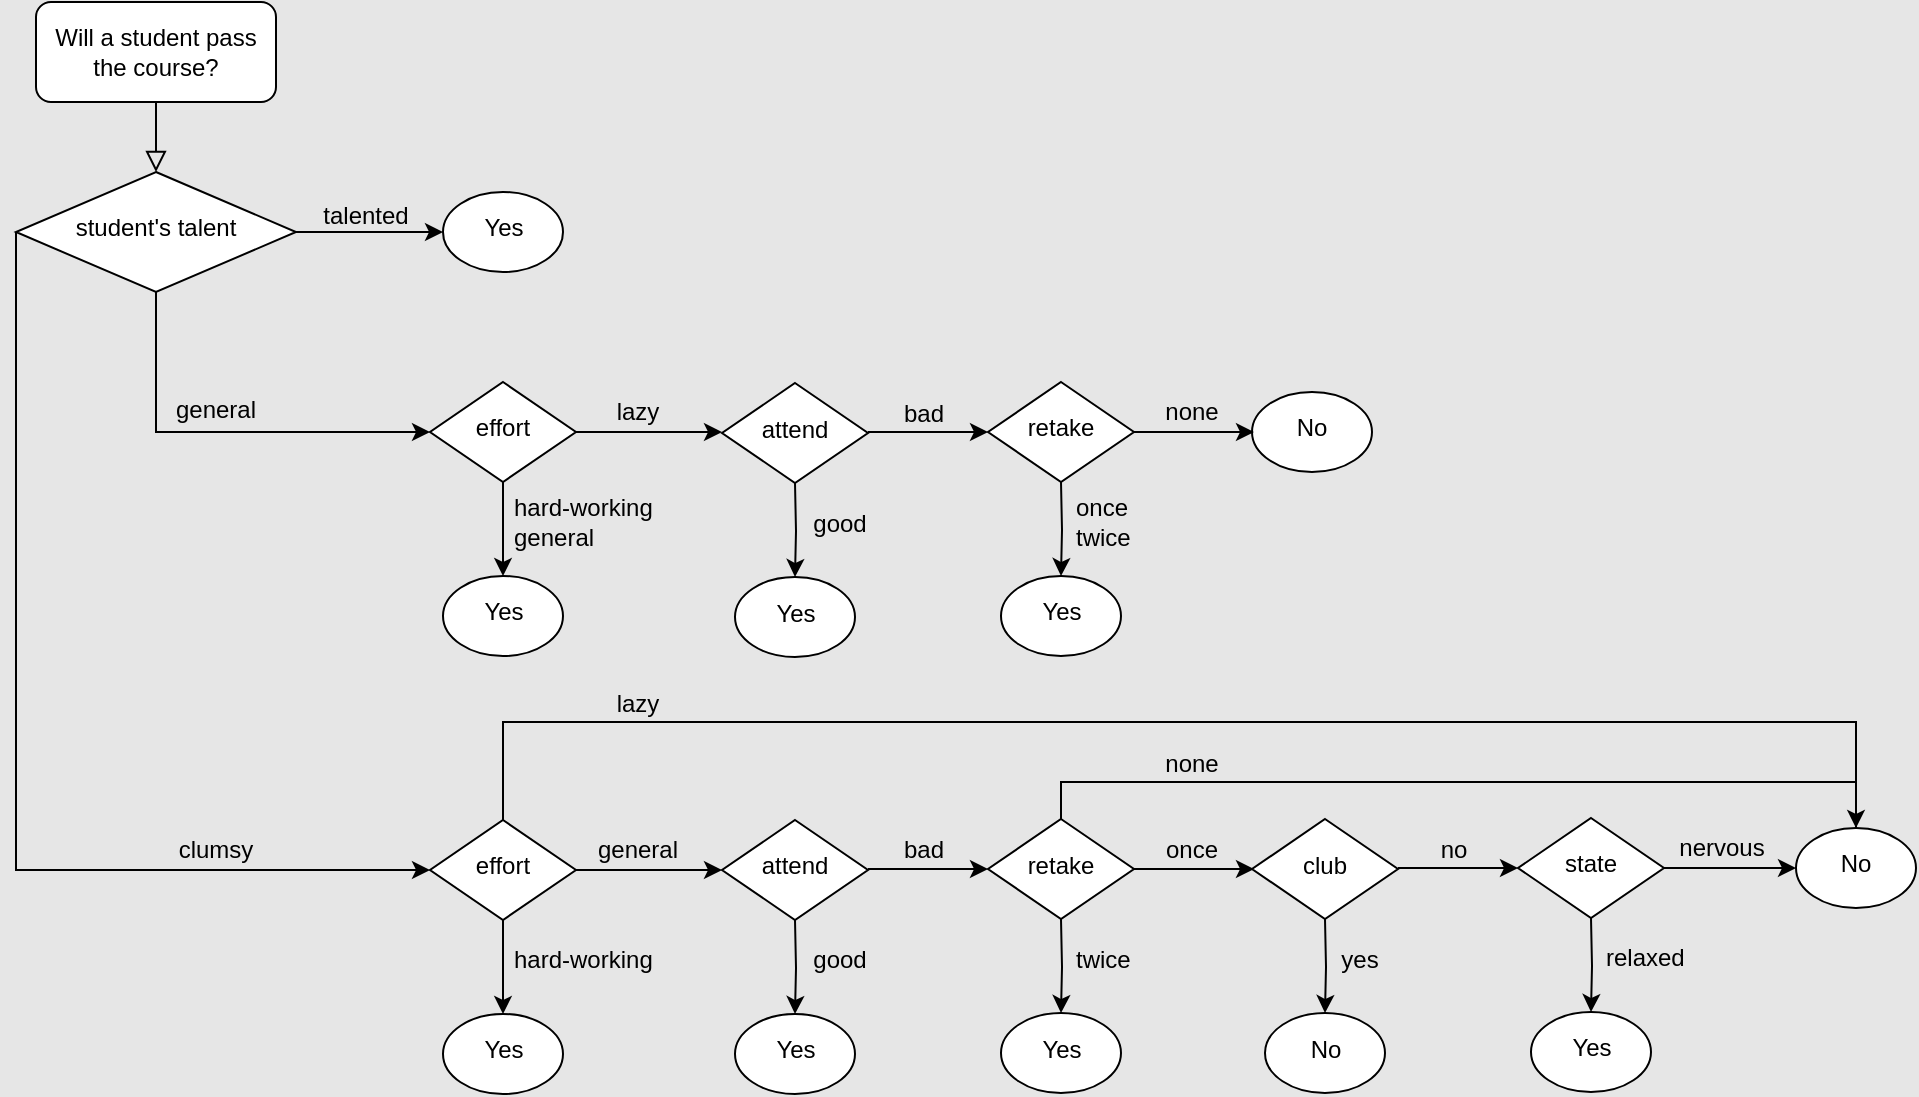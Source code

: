 <mxfile version="15.8.6" type="device"><diagram id="C5RBs43oDa-KdzZeNtuy" name="Page-1"><mxGraphModel dx="1437" dy="695" grid="0" gridSize="10" guides="1" tooltips="1" connect="1" arrows="1" fold="1" page="0" pageScale="1" pageWidth="827" pageHeight="1169" background="#E6E6E6" math="0" shadow="0"><root><mxCell id="WIyWlLk6GJQsqaUBKTNV-0"/><mxCell id="WIyWlLk6GJQsqaUBKTNV-1" parent="WIyWlLk6GJQsqaUBKTNV-0"/><mxCell id="WIyWlLk6GJQsqaUBKTNV-2" value="" style="rounded=0;html=1;jettySize=auto;orthogonalLoop=1;fontSize=11;endArrow=block;endFill=0;endSize=8;strokeWidth=1;shadow=0;labelBackgroundColor=none;edgeStyle=orthogonalEdgeStyle;" parent="WIyWlLk6GJQsqaUBKTNV-1" source="WIyWlLk6GJQsqaUBKTNV-3" target="WIyWlLk6GJQsqaUBKTNV-6" edge="1"><mxGeometry relative="1" as="geometry"/></mxCell><mxCell id="WIyWlLk6GJQsqaUBKTNV-3" value="Will a student pass the course?" style="rounded=1;whiteSpace=wrap;html=1;fontSize=12;glass=0;strokeWidth=1;shadow=0;" parent="WIyWlLk6GJQsqaUBKTNV-1" vertex="1"><mxGeometry x="40" y="40" width="120" height="50" as="geometry"/></mxCell><mxCell id="i489lInbm1TsHshtw7Je-1" value="" style="edgeStyle=orthogonalEdgeStyle;rounded=0;orthogonalLoop=1;jettySize=auto;html=1;" edge="1" parent="WIyWlLk6GJQsqaUBKTNV-1" source="WIyWlLk6GJQsqaUBKTNV-6" target="i489lInbm1TsHshtw7Je-0"><mxGeometry relative="1" as="geometry"/></mxCell><mxCell id="WIyWlLk6GJQsqaUBKTNV-6" value="student's talent" style="rhombus;whiteSpace=wrap;html=1;shadow=0;fontFamily=Helvetica;fontSize=12;align=center;strokeWidth=1;spacing=6;spacingTop=-4;" parent="WIyWlLk6GJQsqaUBKTNV-1" vertex="1"><mxGeometry x="30" y="125" width="140" height="60" as="geometry"/></mxCell><mxCell id="i489lInbm1TsHshtw7Je-0" value="Yes" style="ellipse;whiteSpace=wrap;html=1;shadow=0;strokeWidth=1;spacing=6;spacingTop=-4;" vertex="1" parent="WIyWlLk6GJQsqaUBKTNV-1"><mxGeometry x="243.5" y="135" width="60" height="40" as="geometry"/></mxCell><mxCell id="i489lInbm1TsHshtw7Je-2" value="&lt;div&gt;talented&lt;/div&gt;&lt;div&gt;&lt;br&gt;&lt;/div&gt;" style="text;html=1;strokeColor=none;fillColor=none;align=center;verticalAlign=middle;whiteSpace=wrap;rounded=0;" vertex="1" parent="WIyWlLk6GJQsqaUBKTNV-1"><mxGeometry x="175" y="139" width="60" height="30" as="geometry"/></mxCell><mxCell id="i489lInbm1TsHshtw7Je-7" value="" style="edgeStyle=orthogonalEdgeStyle;rounded=0;orthogonalLoop=1;jettySize=auto;html=1;exitX=0.5;exitY=1;exitDx=0;exitDy=0;" edge="1" parent="WIyWlLk6GJQsqaUBKTNV-1" source="WIyWlLk6GJQsqaUBKTNV-6" target="i489lInbm1TsHshtw7Je-6"><mxGeometry relative="1" as="geometry"><mxPoint x="170" y="255" as="sourcePoint"/><Array as="points"><mxPoint x="100" y="255"/></Array></mxGeometry></mxCell><mxCell id="i489lInbm1TsHshtw7Je-11" value="" style="edgeStyle=orthogonalEdgeStyle;rounded=0;orthogonalLoop=1;jettySize=auto;html=1;entryX=0;entryY=0.5;entryDx=0;entryDy=0;exitX=0;exitY=0.5;exitDx=0;exitDy=0;" edge="1" parent="WIyWlLk6GJQsqaUBKTNV-1" source="WIyWlLk6GJQsqaUBKTNV-6" target="i489lInbm1TsHshtw7Je-62"><mxGeometry relative="1" as="geometry"><mxPoint x="100" y="285" as="sourcePoint"/><mxPoint x="237" y="419" as="targetPoint"/><Array as="points"><mxPoint x="30" y="474"/></Array></mxGeometry></mxCell><mxCell id="i489lInbm1TsHshtw7Je-16" value="" style="edgeStyle=orthogonalEdgeStyle;rounded=0;orthogonalLoop=1;jettySize=auto;html=1;" edge="1" parent="WIyWlLk6GJQsqaUBKTNV-1" source="i489lInbm1TsHshtw7Je-6"><mxGeometry relative="1" as="geometry"><mxPoint x="383" y="255" as="targetPoint"/></mxGeometry></mxCell><mxCell id="i489lInbm1TsHshtw7Je-21" value="" style="edgeStyle=orthogonalEdgeStyle;rounded=0;orthogonalLoop=1;jettySize=auto;html=1;entryX=0.5;entryY=0;entryDx=0;entryDy=0;" edge="1" parent="WIyWlLk6GJQsqaUBKTNV-1" source="i489lInbm1TsHshtw7Je-6" target="i489lInbm1TsHshtw7Je-22"><mxGeometry relative="1" as="geometry"><mxPoint x="273.5" y="310" as="targetPoint"/></mxGeometry></mxCell><mxCell id="i489lInbm1TsHshtw7Je-6" value="effort" style="rhombus;whiteSpace=wrap;html=1;shadow=0;fontFamily=Helvetica;fontSize=12;align=center;strokeWidth=1;spacing=6;spacingTop=-4;" vertex="1" parent="WIyWlLk6GJQsqaUBKTNV-1"><mxGeometry x="237" y="230" width="73" height="50" as="geometry"/></mxCell><mxCell id="i489lInbm1TsHshtw7Je-8" value="&lt;div&gt;general&lt;/div&gt;" style="text;html=1;strokeColor=none;fillColor=none;align=center;verticalAlign=middle;whiteSpace=wrap;rounded=0;" vertex="1" parent="WIyWlLk6GJQsqaUBKTNV-1"><mxGeometry x="100" y="229" width="60" height="30" as="geometry"/></mxCell><mxCell id="i489lInbm1TsHshtw7Je-12" value="&lt;div&gt;clumsy&lt;/div&gt;" style="text;html=1;strokeColor=none;fillColor=none;align=center;verticalAlign=middle;whiteSpace=wrap;rounded=0;" vertex="1" parent="WIyWlLk6GJQsqaUBKTNV-1"><mxGeometry x="100" y="449" width="60" height="30" as="geometry"/></mxCell><mxCell id="i489lInbm1TsHshtw7Je-17" value="&lt;div&gt;attend&lt;/div&gt;" style="rhombus;whiteSpace=wrap;html=1;shadow=0;fontFamily=Helvetica;fontSize=12;align=center;strokeWidth=1;spacing=6;spacingTop=-4;" vertex="1" parent="WIyWlLk6GJQsqaUBKTNV-1"><mxGeometry x="383" y="230.5" width="73" height="50" as="geometry"/></mxCell><mxCell id="i489lInbm1TsHshtw7Je-22" value="Yes" style="ellipse;whiteSpace=wrap;html=1;shadow=0;strokeWidth=1;spacing=6;spacingTop=-4;" vertex="1" parent="WIyWlLk6GJQsqaUBKTNV-1"><mxGeometry x="243.5" y="327" width="60" height="40" as="geometry"/></mxCell><mxCell id="i489lInbm1TsHshtw7Je-26" value="" style="edgeStyle=orthogonalEdgeStyle;rounded=0;orthogonalLoop=1;jettySize=auto;html=1;entryX=0.5;entryY=0;entryDx=0;entryDy=0;" edge="1" parent="WIyWlLk6GJQsqaUBKTNV-1" target="i489lInbm1TsHshtw7Je-27"><mxGeometry relative="1" as="geometry"><mxPoint x="419.5" y="280.5" as="sourcePoint"/><mxPoint x="419.5" y="310.5" as="targetPoint"/></mxGeometry></mxCell><mxCell id="i489lInbm1TsHshtw7Je-27" value="Yes" style="ellipse;whiteSpace=wrap;html=1;shadow=0;strokeWidth=1;spacing=6;spacingTop=-4;" vertex="1" parent="WIyWlLk6GJQsqaUBKTNV-1"><mxGeometry x="389.5" y="327.5" width="60" height="40" as="geometry"/></mxCell><mxCell id="i489lInbm1TsHshtw7Je-28" value="&lt;div&gt;hard-working&lt;/div&gt;&lt;div align=&quot;left&quot;&gt;general&lt;/div&gt;" style="text;html=1;strokeColor=none;fillColor=none;align=left;verticalAlign=middle;whiteSpace=wrap;rounded=0;" vertex="1" parent="WIyWlLk6GJQsqaUBKTNV-1"><mxGeometry x="277" y="285" width="80" height="30" as="geometry"/></mxCell><mxCell id="i489lInbm1TsHshtw7Je-31" value="&lt;div&gt;lazy&lt;/div&gt;" style="text;html=1;strokeColor=none;fillColor=none;align=center;verticalAlign=middle;whiteSpace=wrap;rounded=0;" vertex="1" parent="WIyWlLk6GJQsqaUBKTNV-1"><mxGeometry x="311" y="230" width="60" height="30" as="geometry"/></mxCell><mxCell id="i489lInbm1TsHshtw7Je-34" value="&lt;div&gt;good&lt;/div&gt;" style="text;html=1;strokeColor=none;fillColor=none;align=center;verticalAlign=middle;whiteSpace=wrap;rounded=0;" vertex="1" parent="WIyWlLk6GJQsqaUBKTNV-1"><mxGeometry x="412" y="285.5" width="60" height="30" as="geometry"/></mxCell><mxCell id="i489lInbm1TsHshtw7Je-35" value="" style="edgeStyle=orthogonalEdgeStyle;rounded=0;orthogonalLoop=1;jettySize=auto;html=1;" edge="1" parent="WIyWlLk6GJQsqaUBKTNV-1"><mxGeometry relative="1" as="geometry"><mxPoint x="456" y="255" as="sourcePoint"/><mxPoint x="516" y="255" as="targetPoint"/></mxGeometry></mxCell><mxCell id="i489lInbm1TsHshtw7Je-38" value="No" style="ellipse;whiteSpace=wrap;html=1;shadow=0;strokeWidth=1;spacing=6;spacingTop=-4;" vertex="1" parent="WIyWlLk6GJQsqaUBKTNV-1"><mxGeometry x="648" y="235" width="60" height="40" as="geometry"/></mxCell><mxCell id="i489lInbm1TsHshtw7Je-39" value="bad" style="text;html=1;strokeColor=none;fillColor=none;align=center;verticalAlign=middle;whiteSpace=wrap;rounded=0;" vertex="1" parent="WIyWlLk6GJQsqaUBKTNV-1"><mxGeometry x="454" y="230.5" width="60" height="30" as="geometry"/></mxCell><mxCell id="i489lInbm1TsHshtw7Je-60" value="" style="edgeStyle=orthogonalEdgeStyle;rounded=0;orthogonalLoop=1;jettySize=auto;html=1;" edge="1" parent="WIyWlLk6GJQsqaUBKTNV-1" source="i489lInbm1TsHshtw7Je-62"><mxGeometry relative="1" as="geometry"><mxPoint x="383" y="474" as="targetPoint"/></mxGeometry></mxCell><mxCell id="i489lInbm1TsHshtw7Je-61" value="" style="edgeStyle=orthogonalEdgeStyle;rounded=0;orthogonalLoop=1;jettySize=auto;html=1;entryX=0.5;entryY=0;entryDx=0;entryDy=0;" edge="1" parent="WIyWlLk6GJQsqaUBKTNV-1" source="i489lInbm1TsHshtw7Je-62" target="i489lInbm1TsHshtw7Je-66"><mxGeometry relative="1" as="geometry"><mxPoint x="273.5" y="529" as="targetPoint"/></mxGeometry></mxCell><mxCell id="i489lInbm1TsHshtw7Je-80" value="" style="edgeStyle=orthogonalEdgeStyle;rounded=0;orthogonalLoop=1;jettySize=auto;html=1;fontSize=10;" edge="1" parent="WIyWlLk6GJQsqaUBKTNV-1" source="i489lInbm1TsHshtw7Je-62"><mxGeometry relative="1" as="geometry"><mxPoint x="940" y="490" as="targetPoint"/><Array as="points"><mxPoint x="274" y="400"/><mxPoint x="950" y="400"/><mxPoint x="950" y="479"/><mxPoint x="940" y="479"/></Array></mxGeometry></mxCell><mxCell id="i489lInbm1TsHshtw7Je-62" value="effort" style="rhombus;whiteSpace=wrap;html=1;shadow=0;fontFamily=Helvetica;fontSize=12;align=center;strokeWidth=1;spacing=6;spacingTop=-4;" vertex="1" parent="WIyWlLk6GJQsqaUBKTNV-1"><mxGeometry x="237" y="449" width="73" height="50" as="geometry"/></mxCell><mxCell id="i489lInbm1TsHshtw7Je-66" value="Yes" style="ellipse;whiteSpace=wrap;html=1;shadow=0;strokeWidth=1;spacing=6;spacingTop=-4;" vertex="1" parent="WIyWlLk6GJQsqaUBKTNV-1"><mxGeometry x="243.5" y="546" width="60" height="40" as="geometry"/></mxCell><mxCell id="i489lInbm1TsHshtw7Je-71" value="&lt;div&gt;hard-working&lt;/div&gt;" style="text;html=1;strokeColor=none;fillColor=none;align=left;verticalAlign=middle;whiteSpace=wrap;rounded=0;" vertex="1" parent="WIyWlLk6GJQsqaUBKTNV-1"><mxGeometry x="277" y="504" width="80" height="30" as="geometry"/></mxCell><mxCell id="i489lInbm1TsHshtw7Je-72" value="&lt;div&gt;&lt;div align=&quot;left&quot;&gt;general&lt;/div&gt;&lt;/div&gt;" style="text;html=1;strokeColor=none;fillColor=none;align=center;verticalAlign=middle;whiteSpace=wrap;rounded=0;" vertex="1" parent="WIyWlLk6GJQsqaUBKTNV-1"><mxGeometry x="311" y="449" width="60" height="30" as="geometry"/></mxCell><mxCell id="i489lInbm1TsHshtw7Je-77" value="No" style="ellipse;whiteSpace=wrap;html=1;shadow=0;strokeWidth=1;spacing=6;spacingTop=-4;" vertex="1" parent="WIyWlLk6GJQsqaUBKTNV-1"><mxGeometry x="920" y="453" width="60" height="40" as="geometry"/></mxCell><mxCell id="i489lInbm1TsHshtw7Je-81" value="&lt;div&gt;lazy&lt;/div&gt;" style="text;html=1;strokeColor=none;fillColor=none;align=center;verticalAlign=middle;whiteSpace=wrap;rounded=0;" vertex="1" parent="WIyWlLk6GJQsqaUBKTNV-1"><mxGeometry x="311" y="376" width="60" height="30" as="geometry"/></mxCell><mxCell id="i489lInbm1TsHshtw7Je-82" value="" style="edgeStyle=orthogonalEdgeStyle;rounded=0;orthogonalLoop=1;jettySize=auto;html=1;" edge="1" parent="WIyWlLk6GJQsqaUBKTNV-1" source="i489lInbm1TsHshtw7Je-83"><mxGeometry relative="1" as="geometry"><mxPoint x="649" y="255" as="targetPoint"/></mxGeometry></mxCell><mxCell id="i489lInbm1TsHshtw7Je-83" value="&lt;div&gt;retake&lt;/div&gt;" style="rhombus;whiteSpace=wrap;html=1;shadow=0;fontFamily=Helvetica;fontSize=12;align=center;strokeWidth=1;spacing=6;spacingTop=-4;" vertex="1" parent="WIyWlLk6GJQsqaUBKTNV-1"><mxGeometry x="516" y="230" width="73" height="50" as="geometry"/></mxCell><mxCell id="i489lInbm1TsHshtw7Je-84" value="" style="edgeStyle=orthogonalEdgeStyle;rounded=0;orthogonalLoop=1;jettySize=auto;html=1;entryX=0.5;entryY=0;entryDx=0;entryDy=0;" edge="1" parent="WIyWlLk6GJQsqaUBKTNV-1" target="i489lInbm1TsHshtw7Je-85"><mxGeometry relative="1" as="geometry"><mxPoint x="552.5" y="280" as="sourcePoint"/><mxPoint x="552.5" y="310" as="targetPoint"/></mxGeometry></mxCell><mxCell id="i489lInbm1TsHshtw7Je-85" value="Yes" style="ellipse;whiteSpace=wrap;html=1;shadow=0;strokeWidth=1;spacing=6;spacingTop=-4;" vertex="1" parent="WIyWlLk6GJQsqaUBKTNV-1"><mxGeometry x="522.5" y="327" width="60" height="40" as="geometry"/></mxCell><mxCell id="i489lInbm1TsHshtw7Je-86" value="&lt;div&gt;once&lt;/div&gt;&lt;div&gt;twice&lt;/div&gt;" style="text;html=1;strokeColor=none;fillColor=none;align=left;verticalAlign=middle;whiteSpace=wrap;rounded=0;" vertex="1" parent="WIyWlLk6GJQsqaUBKTNV-1"><mxGeometry x="558" y="285" width="80" height="30" as="geometry"/></mxCell><mxCell id="i489lInbm1TsHshtw7Je-87" value="&lt;div&gt;none&lt;/div&gt;" style="text;html=1;strokeColor=none;fillColor=none;align=center;verticalAlign=middle;whiteSpace=wrap;rounded=0;" vertex="1" parent="WIyWlLk6GJQsqaUBKTNV-1"><mxGeometry x="588" y="230" width="60" height="30" as="geometry"/></mxCell><mxCell id="i489lInbm1TsHshtw7Je-88" value="&lt;div&gt;attend&lt;/div&gt;" style="rhombus;whiteSpace=wrap;html=1;shadow=0;fontFamily=Helvetica;fontSize=12;align=center;strokeWidth=1;spacing=6;spacingTop=-4;" vertex="1" parent="WIyWlLk6GJQsqaUBKTNV-1"><mxGeometry x="383" y="449" width="73" height="50" as="geometry"/></mxCell><mxCell id="i489lInbm1TsHshtw7Je-89" value="" style="edgeStyle=orthogonalEdgeStyle;rounded=0;orthogonalLoop=1;jettySize=auto;html=1;entryX=0.5;entryY=0;entryDx=0;entryDy=0;" edge="1" parent="WIyWlLk6GJQsqaUBKTNV-1" target="i489lInbm1TsHshtw7Je-90"><mxGeometry relative="1" as="geometry"><mxPoint x="419.5" y="499" as="sourcePoint"/><mxPoint x="419.5" y="529" as="targetPoint"/></mxGeometry></mxCell><mxCell id="i489lInbm1TsHshtw7Je-90" value="Yes" style="ellipse;whiteSpace=wrap;html=1;shadow=0;strokeWidth=1;spacing=6;spacingTop=-4;" vertex="1" parent="WIyWlLk6GJQsqaUBKTNV-1"><mxGeometry x="389.5" y="546" width="60" height="40" as="geometry"/></mxCell><mxCell id="i489lInbm1TsHshtw7Je-91" value="&lt;div&gt;good&lt;/div&gt;" style="text;html=1;strokeColor=none;fillColor=none;align=center;verticalAlign=middle;whiteSpace=wrap;rounded=0;" vertex="1" parent="WIyWlLk6GJQsqaUBKTNV-1"><mxGeometry x="412" y="504" width="60" height="30" as="geometry"/></mxCell><mxCell id="i489lInbm1TsHshtw7Je-92" value="" style="edgeStyle=orthogonalEdgeStyle;rounded=0;orthogonalLoop=1;jettySize=auto;html=1;" edge="1" parent="WIyWlLk6GJQsqaUBKTNV-1"><mxGeometry relative="1" as="geometry"><mxPoint x="456" y="473.5" as="sourcePoint"/><mxPoint x="516" y="473.5" as="targetPoint"/></mxGeometry></mxCell><mxCell id="i489lInbm1TsHshtw7Je-93" value="bad" style="text;html=1;strokeColor=none;fillColor=none;align=center;verticalAlign=middle;whiteSpace=wrap;rounded=0;" vertex="1" parent="WIyWlLk6GJQsqaUBKTNV-1"><mxGeometry x="454" y="449" width="60" height="30" as="geometry"/></mxCell><mxCell id="i489lInbm1TsHshtw7Je-94" value="" style="edgeStyle=orthogonalEdgeStyle;rounded=0;orthogonalLoop=1;jettySize=auto;html=1;" edge="1" parent="WIyWlLk6GJQsqaUBKTNV-1" source="i489lInbm1TsHshtw7Je-95"><mxGeometry relative="1" as="geometry"><mxPoint x="649" y="473.5" as="targetPoint"/></mxGeometry></mxCell><mxCell id="i489lInbm1TsHshtw7Je-102" value="" style="edgeStyle=orthogonalEdgeStyle;rounded=0;orthogonalLoop=1;jettySize=auto;html=1;fontSize=10;" edge="1" parent="WIyWlLk6GJQsqaUBKTNV-1" source="i489lInbm1TsHshtw7Je-95" target="i489lInbm1TsHshtw7Je-77"><mxGeometry relative="1" as="geometry"><Array as="points"><mxPoint x="553" y="430"/><mxPoint x="950" y="430"/></Array></mxGeometry></mxCell><mxCell id="i489lInbm1TsHshtw7Je-95" value="&lt;div&gt;retake&lt;/div&gt;" style="rhombus;whiteSpace=wrap;html=1;shadow=0;fontFamily=Helvetica;fontSize=12;align=center;strokeWidth=1;spacing=6;spacingTop=-4;" vertex="1" parent="WIyWlLk6GJQsqaUBKTNV-1"><mxGeometry x="516" y="448.5" width="73" height="50" as="geometry"/></mxCell><mxCell id="i489lInbm1TsHshtw7Je-96" value="" style="edgeStyle=orthogonalEdgeStyle;rounded=0;orthogonalLoop=1;jettySize=auto;html=1;entryX=0.5;entryY=0;entryDx=0;entryDy=0;" edge="1" parent="WIyWlLk6GJQsqaUBKTNV-1" target="i489lInbm1TsHshtw7Je-97"><mxGeometry relative="1" as="geometry"><mxPoint x="552.5" y="498.5" as="sourcePoint"/><mxPoint x="552.5" y="528.5" as="targetPoint"/></mxGeometry></mxCell><mxCell id="i489lInbm1TsHshtw7Je-97" value="Yes" style="ellipse;whiteSpace=wrap;html=1;shadow=0;strokeWidth=1;spacing=6;spacingTop=-4;" vertex="1" parent="WIyWlLk6GJQsqaUBKTNV-1"><mxGeometry x="522.5" y="545.5" width="60" height="40" as="geometry"/></mxCell><mxCell id="i489lInbm1TsHshtw7Je-98" value="&lt;div&gt;twice&lt;/div&gt;" style="text;html=1;strokeColor=none;fillColor=none;align=left;verticalAlign=middle;whiteSpace=wrap;rounded=0;" vertex="1" parent="WIyWlLk6GJQsqaUBKTNV-1"><mxGeometry x="558" y="503.5" width="80" height="30" as="geometry"/></mxCell><mxCell id="i489lInbm1TsHshtw7Je-99" value="once" style="text;html=1;strokeColor=none;fillColor=none;align=center;verticalAlign=middle;whiteSpace=wrap;rounded=0;" vertex="1" parent="WIyWlLk6GJQsqaUBKTNV-1"><mxGeometry x="588" y="448.5" width="60" height="30" as="geometry"/></mxCell><mxCell id="i489lInbm1TsHshtw7Je-103" value="&lt;div&gt;none&lt;/div&gt;" style="text;html=1;strokeColor=none;fillColor=none;align=center;verticalAlign=middle;whiteSpace=wrap;rounded=0;" vertex="1" parent="WIyWlLk6GJQsqaUBKTNV-1"><mxGeometry x="588" y="403" width="60" height="35" as="geometry"/></mxCell><mxCell id="i489lInbm1TsHshtw7Je-104" value="club" style="rhombus;whiteSpace=wrap;html=1;shadow=0;fontFamily=Helvetica;fontSize=12;align=center;strokeWidth=1;spacing=6;spacingTop=-4;" vertex="1" parent="WIyWlLk6GJQsqaUBKTNV-1"><mxGeometry x="648" y="448.5" width="73" height="50" as="geometry"/></mxCell><mxCell id="i489lInbm1TsHshtw7Je-105" value="" style="edgeStyle=orthogonalEdgeStyle;rounded=0;orthogonalLoop=1;jettySize=auto;html=1;entryX=0.5;entryY=0;entryDx=0;entryDy=0;" edge="1" parent="WIyWlLk6GJQsqaUBKTNV-1" target="i489lInbm1TsHshtw7Je-106"><mxGeometry relative="1" as="geometry"><mxPoint x="684.5" y="498.5" as="sourcePoint"/><mxPoint x="684.5" y="528.5" as="targetPoint"/></mxGeometry></mxCell><mxCell id="i489lInbm1TsHshtw7Je-106" value="No" style="ellipse;whiteSpace=wrap;html=1;shadow=0;strokeWidth=1;spacing=6;spacingTop=-4;" vertex="1" parent="WIyWlLk6GJQsqaUBKTNV-1"><mxGeometry x="654.5" y="545.5" width="60" height="40" as="geometry"/></mxCell><mxCell id="i489lInbm1TsHshtw7Je-107" value="yes" style="text;html=1;strokeColor=none;fillColor=none;align=center;verticalAlign=middle;whiteSpace=wrap;rounded=0;" vertex="1" parent="WIyWlLk6GJQsqaUBKTNV-1"><mxGeometry x="672" y="503.5" width="60" height="30" as="geometry"/></mxCell><mxCell id="i489lInbm1TsHshtw7Je-108" value="" style="edgeStyle=orthogonalEdgeStyle;rounded=0;orthogonalLoop=1;jettySize=auto;html=1;" edge="1" parent="WIyWlLk6GJQsqaUBKTNV-1"><mxGeometry relative="1" as="geometry"><mxPoint x="721" y="473" as="sourcePoint"/><mxPoint x="781" y="473" as="targetPoint"/></mxGeometry></mxCell><mxCell id="i489lInbm1TsHshtw7Je-109" value="no" style="text;html=1;strokeColor=none;fillColor=none;align=center;verticalAlign=middle;whiteSpace=wrap;rounded=0;" vertex="1" parent="WIyWlLk6GJQsqaUBKTNV-1"><mxGeometry x="719" y="448.5" width="60" height="30" as="geometry"/></mxCell><mxCell id="i489lInbm1TsHshtw7Je-110" value="" style="edgeStyle=orthogonalEdgeStyle;rounded=0;orthogonalLoop=1;jettySize=auto;html=1;entryX=0;entryY=0.5;entryDx=0;entryDy=0;" edge="1" parent="WIyWlLk6GJQsqaUBKTNV-1" source="i489lInbm1TsHshtw7Je-111" target="i489lInbm1TsHshtw7Je-77"><mxGeometry relative="1" as="geometry"><mxPoint x="914" y="473" as="targetPoint"/><Array as="points"><mxPoint x="900" y="473"/><mxPoint x="900" y="473"/></Array></mxGeometry></mxCell><mxCell id="i489lInbm1TsHshtw7Je-111" value="state" style="rhombus;whiteSpace=wrap;html=1;shadow=0;fontFamily=Helvetica;fontSize=12;align=center;strokeWidth=1;spacing=6;spacingTop=-4;" vertex="1" parent="WIyWlLk6GJQsqaUBKTNV-1"><mxGeometry x="781" y="448" width="73" height="50" as="geometry"/></mxCell><mxCell id="i489lInbm1TsHshtw7Je-112" value="" style="edgeStyle=orthogonalEdgeStyle;rounded=0;orthogonalLoop=1;jettySize=auto;html=1;entryX=0.5;entryY=0;entryDx=0;entryDy=0;" edge="1" parent="WIyWlLk6GJQsqaUBKTNV-1" target="i489lInbm1TsHshtw7Je-113"><mxGeometry relative="1" as="geometry"><mxPoint x="817.5" y="498" as="sourcePoint"/><mxPoint x="817.5" y="528" as="targetPoint"/></mxGeometry></mxCell><mxCell id="i489lInbm1TsHshtw7Je-113" value="Yes" style="ellipse;whiteSpace=wrap;html=1;shadow=0;strokeWidth=1;spacing=6;spacingTop=-4;" vertex="1" parent="WIyWlLk6GJQsqaUBKTNV-1"><mxGeometry x="787.5" y="545" width="60" height="40" as="geometry"/></mxCell><mxCell id="i489lInbm1TsHshtw7Je-114" value="relaxed" style="text;html=1;strokeColor=none;fillColor=none;align=left;verticalAlign=middle;whiteSpace=wrap;rounded=0;" vertex="1" parent="WIyWlLk6GJQsqaUBKTNV-1"><mxGeometry x="823" y="503" width="80" height="30" as="geometry"/></mxCell><mxCell id="i489lInbm1TsHshtw7Je-115" value="nervous" style="text;html=1;strokeColor=none;fillColor=none;align=center;verticalAlign=middle;whiteSpace=wrap;rounded=0;" vertex="1" parent="WIyWlLk6GJQsqaUBKTNV-1"><mxGeometry x="853" y="448" width="60" height="30" as="geometry"/></mxCell></root></mxGraphModel></diagram></mxfile>